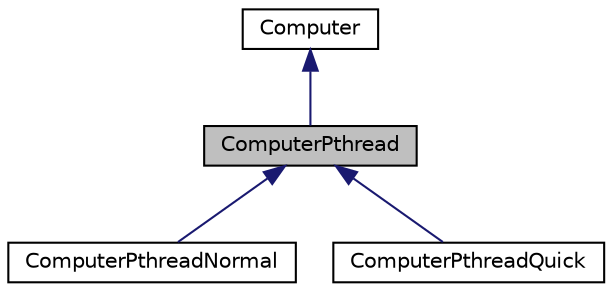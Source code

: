digraph "ComputerPthread"
{
  edge [fontname="Helvetica",fontsize="10",labelfontname="Helvetica",labelfontsize="10"];
  node [fontname="Helvetica",fontsize="10",shape=record];
  Node1 [label="ComputerPthread",height=0.2,width=0.4,color="black", fillcolor="grey75", style="filled", fontcolor="black"];
  Node2 -> Node1 [dir="back",color="midnightblue",fontsize="10",style="solid",fontname="Helvetica"];
  Node2 [label="Computer",height=0.2,width=0.4,color="black", fillcolor="white", style="filled",URL="$classComputer.html"];
  Node1 -> Node3 [dir="back",color="midnightblue",fontsize="10",style="solid",fontname="Helvetica"];
  Node3 [label="ComputerPthreadNormal",height=0.2,width=0.4,color="black", fillcolor="white", style="filled",URL="$classComputerPthreadNormal.html"];
  Node1 -> Node4 [dir="back",color="midnightblue",fontsize="10",style="solid",fontname="Helvetica"];
  Node4 [label="ComputerPthreadQuick",height=0.2,width=0.4,color="black", fillcolor="white", style="filled",URL="$classComputerPthreadQuick.html"];
}
